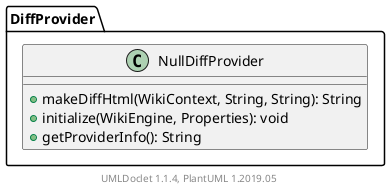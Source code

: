 @startuml

    class DiffProvider.NullDiffProvider [[DiffProvider.NullDiffProvider.html]] {
        +makeDiffHtml(WikiContext, String, String): String
        +initialize(WikiEngine, Properties): void
        +getProviderInfo(): String
    }


    center footer UMLDoclet 1.1.4, PlantUML 1.2019.05
@enduml
